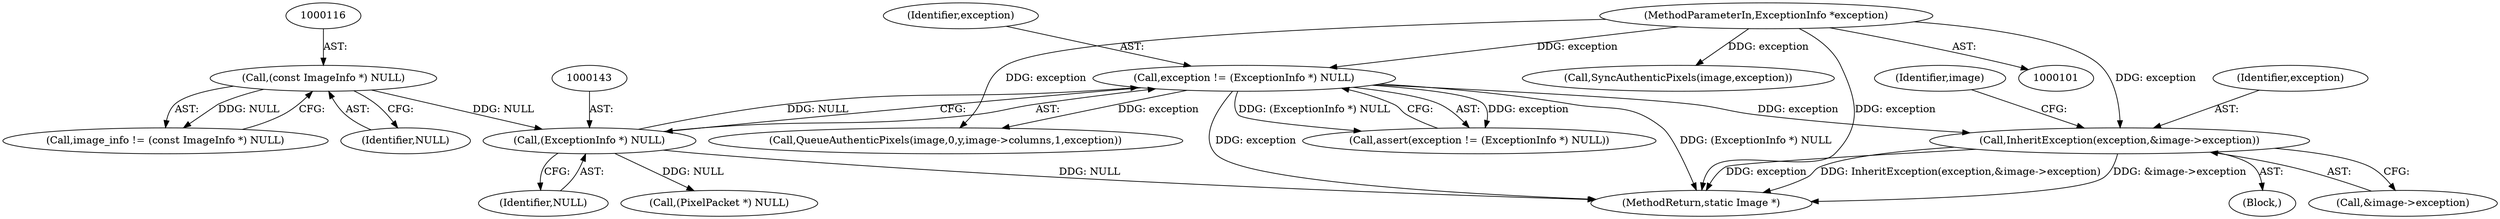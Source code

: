 digraph "0_ImageMagick_f6e9d0d9955e85bdd7540b251cd50d598dacc5e6_39@pointer" {
"1000192" [label="(Call,InheritException(exception,&image->exception))"];
"1000140" [label="(Call,exception != (ExceptionInfo *) NULL)"];
"1000103" [label="(MethodParameterIn,ExceptionInfo *exception)"];
"1000142" [label="(Call,(ExceptionInfo *) NULL)"];
"1000115" [label="(Call,(const ImageInfo *) NULL)"];
"1000103" [label="(MethodParameterIn,ExceptionInfo *exception)"];
"1000139" [label="(Call,assert(exception != (ExceptionInfo *) NULL))"];
"1000193" [label="(Identifier,exception)"];
"1000115" [label="(Call,(const ImageInfo *) NULL)"];
"1000113" [label="(Call,image_info != (const ImageInfo *) NULL)"];
"1000141" [label="(Identifier,exception)"];
"1000200" [label="(Identifier,image)"];
"1000191" [label="(Block,)"];
"1000117" [label="(Identifier,NULL)"];
"1000242" [label="(Call,QueueAuthenticPixels(image,0,y,image->columns,1,exception))"];
"1000142" [label="(Call,(ExceptionInfo *) NULL)"];
"1000288" [label="(Call,SyncAuthenticPixels(image,exception))"];
"1000140" [label="(Call,exception != (ExceptionInfo *) NULL)"];
"1000192" [label="(Call,InheritException(exception,&image->exception))"];
"1000296" [label="(MethodReturn,static Image *)"];
"1000254" [label="(Call,(PixelPacket *) NULL)"];
"1000194" [label="(Call,&image->exception)"];
"1000144" [label="(Identifier,NULL)"];
"1000192" -> "1000191"  [label="AST: "];
"1000192" -> "1000194"  [label="CFG: "];
"1000193" -> "1000192"  [label="AST: "];
"1000194" -> "1000192"  [label="AST: "];
"1000200" -> "1000192"  [label="CFG: "];
"1000192" -> "1000296"  [label="DDG: &image->exception"];
"1000192" -> "1000296"  [label="DDG: exception"];
"1000192" -> "1000296"  [label="DDG: InheritException(exception,&image->exception)"];
"1000140" -> "1000192"  [label="DDG: exception"];
"1000103" -> "1000192"  [label="DDG: exception"];
"1000140" -> "1000139"  [label="AST: "];
"1000140" -> "1000142"  [label="CFG: "];
"1000141" -> "1000140"  [label="AST: "];
"1000142" -> "1000140"  [label="AST: "];
"1000139" -> "1000140"  [label="CFG: "];
"1000140" -> "1000296"  [label="DDG: (ExceptionInfo *) NULL"];
"1000140" -> "1000296"  [label="DDG: exception"];
"1000140" -> "1000139"  [label="DDG: exception"];
"1000140" -> "1000139"  [label="DDG: (ExceptionInfo *) NULL"];
"1000103" -> "1000140"  [label="DDG: exception"];
"1000142" -> "1000140"  [label="DDG: NULL"];
"1000140" -> "1000242"  [label="DDG: exception"];
"1000103" -> "1000101"  [label="AST: "];
"1000103" -> "1000296"  [label="DDG: exception"];
"1000103" -> "1000242"  [label="DDG: exception"];
"1000103" -> "1000288"  [label="DDG: exception"];
"1000142" -> "1000144"  [label="CFG: "];
"1000143" -> "1000142"  [label="AST: "];
"1000144" -> "1000142"  [label="AST: "];
"1000142" -> "1000296"  [label="DDG: NULL"];
"1000115" -> "1000142"  [label="DDG: NULL"];
"1000142" -> "1000254"  [label="DDG: NULL"];
"1000115" -> "1000113"  [label="AST: "];
"1000115" -> "1000117"  [label="CFG: "];
"1000116" -> "1000115"  [label="AST: "];
"1000117" -> "1000115"  [label="AST: "];
"1000113" -> "1000115"  [label="CFG: "];
"1000115" -> "1000113"  [label="DDG: NULL"];
}

